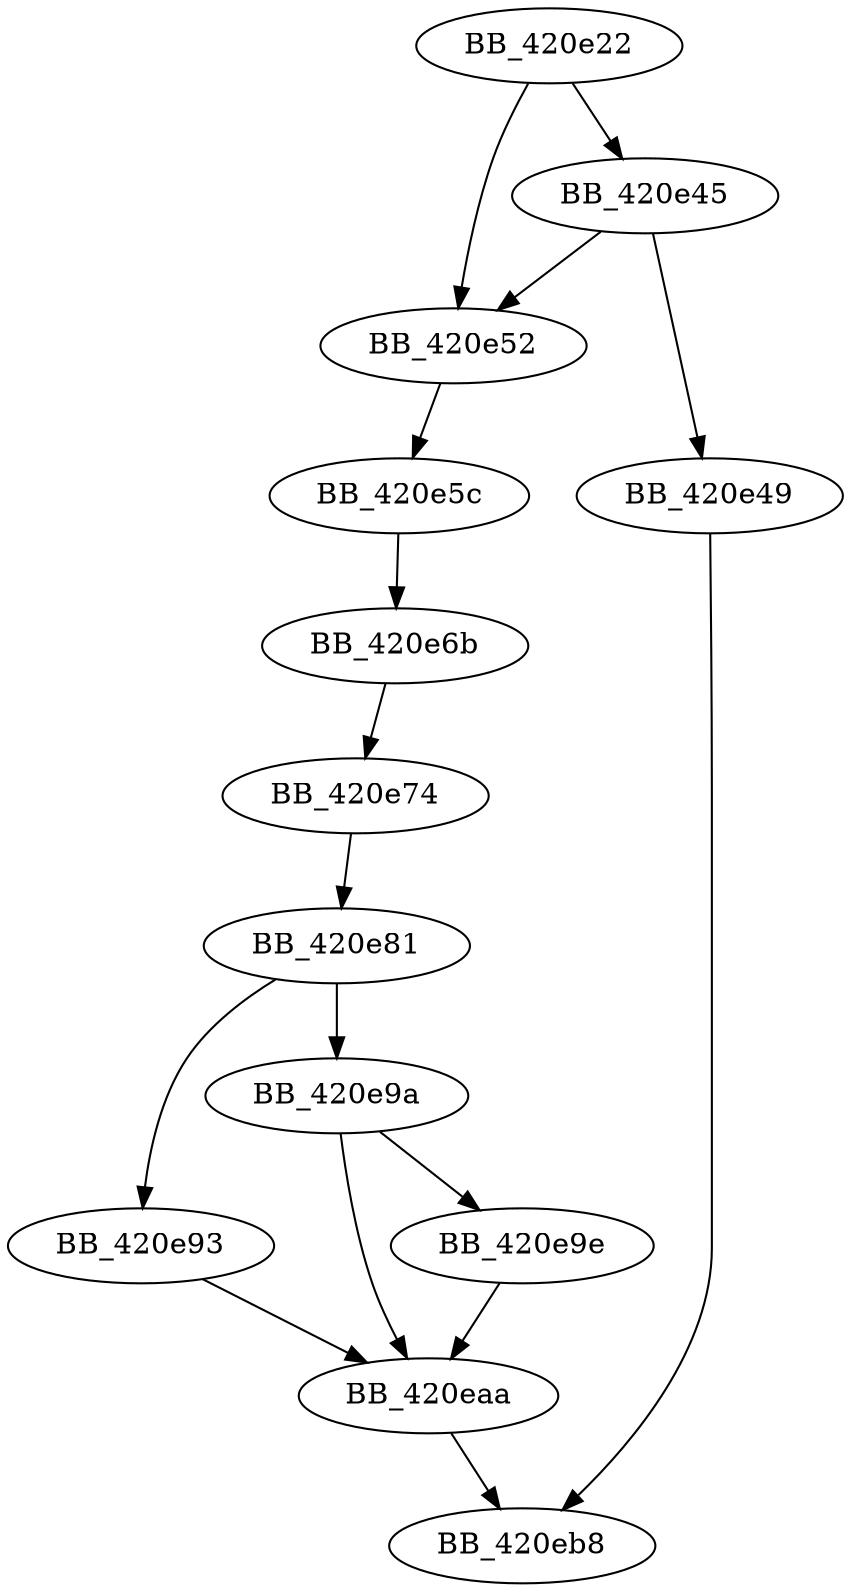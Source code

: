 DiGraph ___security_init_cookie{
BB_420e22->BB_420e45
BB_420e22->BB_420e52
BB_420e45->BB_420e49
BB_420e45->BB_420e52
BB_420e49->BB_420eb8
BB_420e52->BB_420e5c
BB_420e5c->BB_420e6b
BB_420e6b->BB_420e74
BB_420e74->BB_420e81
BB_420e81->BB_420e93
BB_420e81->BB_420e9a
BB_420e93->BB_420eaa
BB_420e9a->BB_420e9e
BB_420e9a->BB_420eaa
BB_420e9e->BB_420eaa
BB_420eaa->BB_420eb8
}
